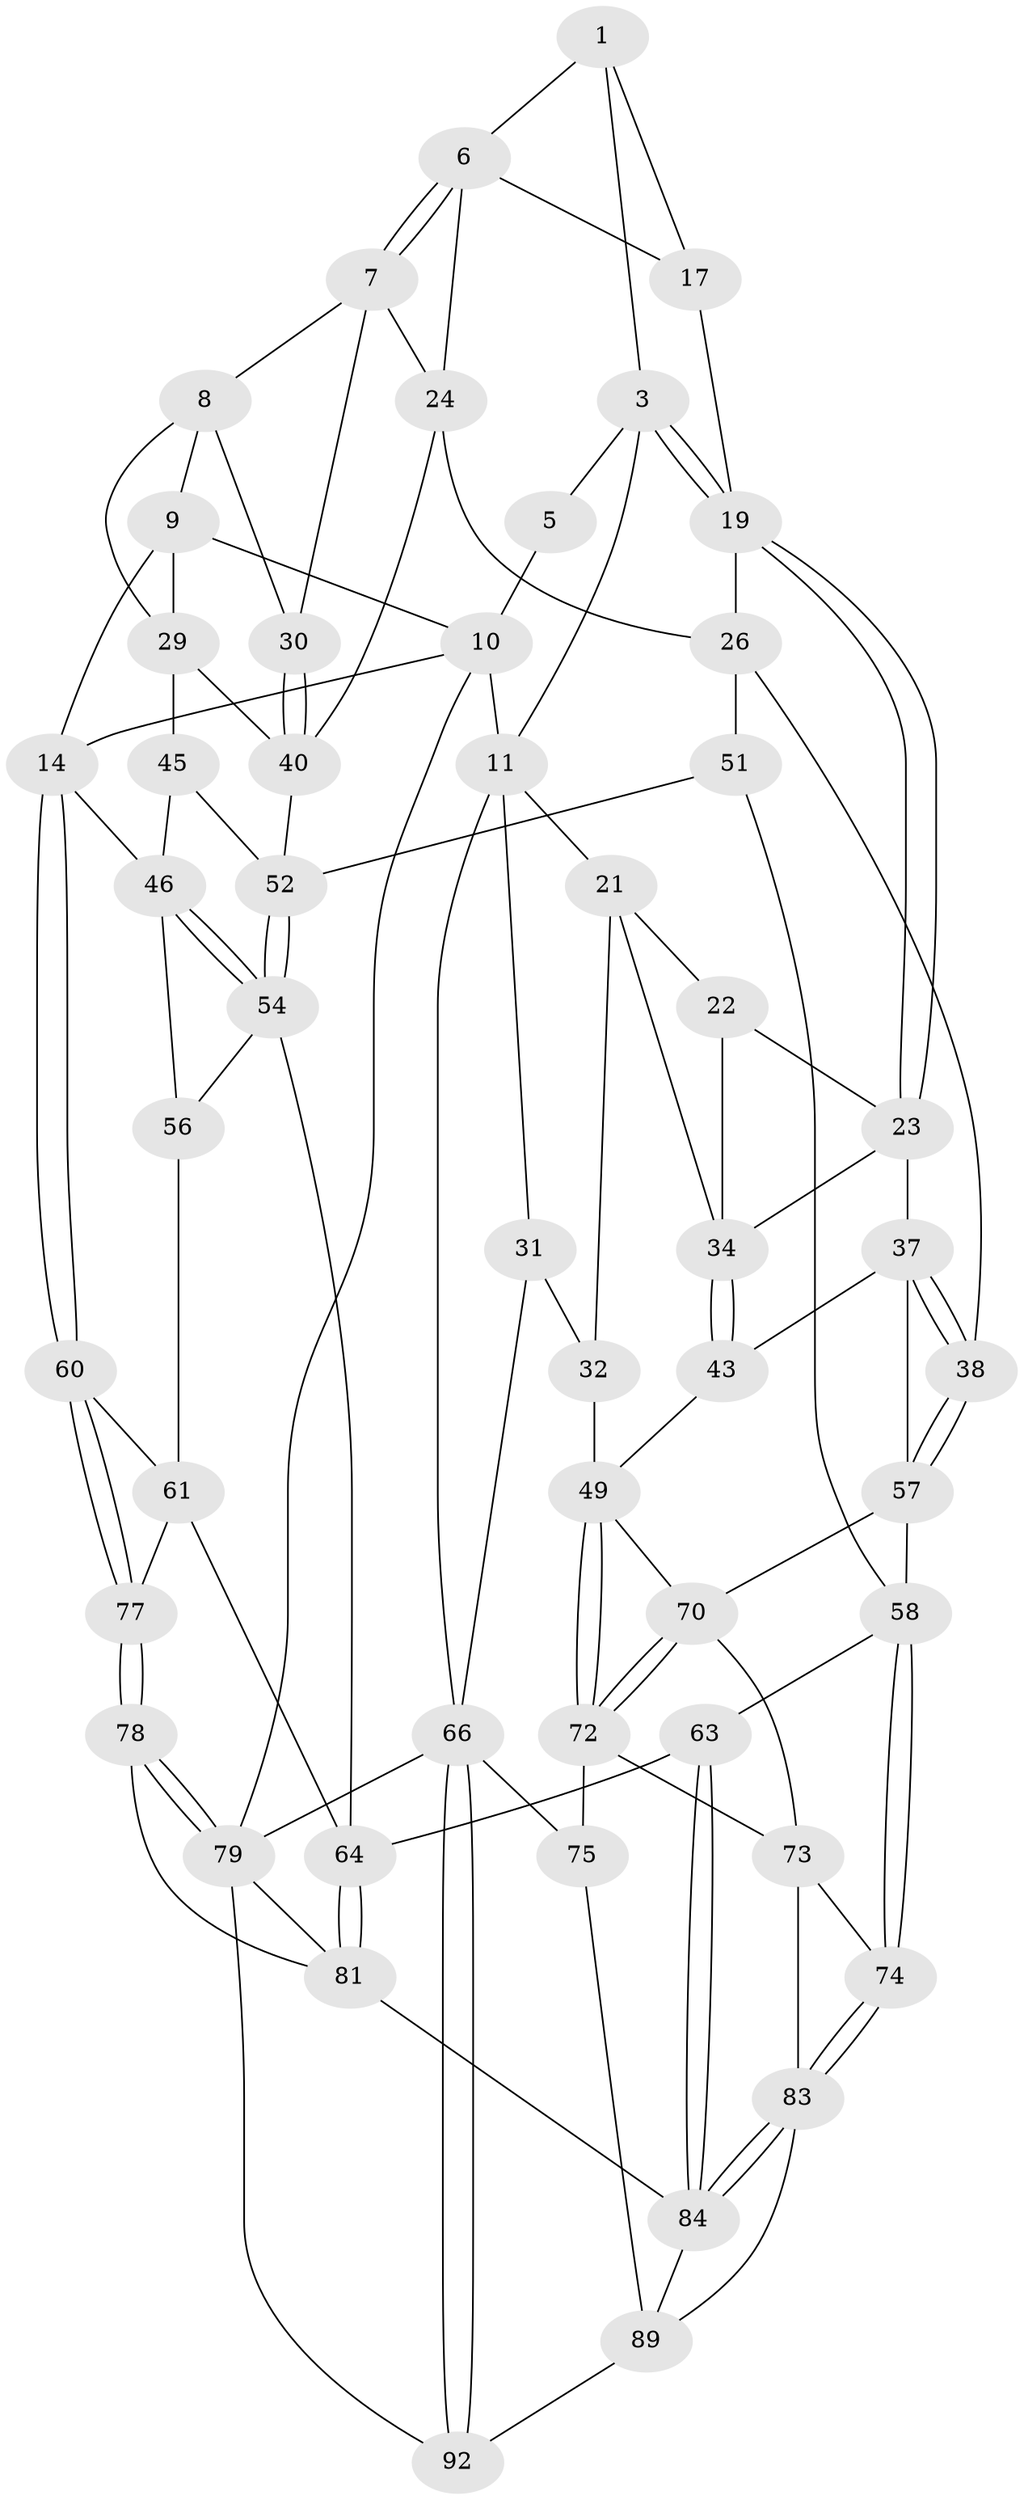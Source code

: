 // original degree distribution, {3: 0.021739130434782608, 5: 0.5, 6: 0.22826086956521738, 4: 0.25}
// Generated by graph-tools (version 1.1) at 2025/11/02/27/25 16:11:51]
// undirected, 53 vertices, 119 edges
graph export_dot {
graph [start="1"]
  node [color=gray90,style=filled];
  1 [pos="+0.412026201773776+0",super="+2"];
  3 [pos="+0.5851651869662078+0.04430028359064604",super="+4"];
  5 [pos="+0.33242465185904235+0"];
  6 [pos="+0.40600002296106646+0.06640948504956368",super="+18"];
  7 [pos="+0.3350126906361706+0.11608258816197606",super="+25"];
  8 [pos="+0.2739201283129285+0.047903699752218754",super="+28"];
  9 [pos="+0.2252273951405488+0",super="+16"];
  10 [pos="+0.22708232444406928+0",super="+13"];
  11 [pos="+0.8316348256537928+0",super="+12"];
  14 [pos="+0+0.2877657408555488",super="+15"];
  17 [pos="+0.47589199953545247+0.08285190319693939"];
  19 [pos="+0.5906996700211175+0.17768164354175656",super="+20"];
  21 [pos="+0.8030059936322532+0.10771344037815384",super="+33"];
  22 [pos="+0.6921615066216824+0.1782461399624271"];
  23 [pos="+0.640562423957576+0.2052718580175364",super="+36"];
  24 [pos="+0.40036323755911823+0.21613986531040127",super="+27"];
  26 [pos="+0.43005082851957643+0.2607941368213431",super="+39"];
  29 [pos="+0.12109779695078123+0.22978982873574663",super="+42"];
  30 [pos="+0.176447100604558+0.20634681949024347"];
  31 [pos="+1+0.1717897435541775",super="+62"];
  32 [pos="+0.9883273526085118+0.23550088971738656",super="+48"];
  34 [pos="+0.8673149819149089+0.2892571859961983",super="+35"];
  37 [pos="+0.6334862850766327+0.3963655922938852",super="+44"];
  38 [pos="+0.5743433113128256+0.43562364301367257"];
  40 [pos="+0.39387841973166177+0.2616975079577121",super="+41"];
  43 [pos="+0.8473651378590435+0.41203627756999567"];
  45 [pos="+0.19194789312556043+0.3600551289059393"];
  46 [pos="+0.16670294088908474+0.4157793630629061",super="+47"];
  49 [pos="+0.9438022733449519+0.4809609281307671",super="+50"];
  51 [pos="+0.37669175847209563+0.4294423226926957"];
  52 [pos="+0.28373936870774374+0.41790393726258335",super="+53"];
  54 [pos="+0.2670613189345258+0.45258816617823683",super="+55"];
  56 [pos="+0.15185237325835574+0.45143046585976637"];
  57 [pos="+0.5741165922358669+0.4368450546413317",super="+69"];
  58 [pos="+0.5539407344280232+0.48095747251378657",super="+59"];
  60 [pos="+0+0.3358457917081358"];
  61 [pos="+0.1279828002046496+0.4833401666615423",super="+68"];
  63 [pos="+0.3780797459578249+0.6747912312519846"];
  64 [pos="+0.33055091246750296+0.6662082780436029",super="+65"];
  66 [pos="+1+1",super="+67"];
  70 [pos="+0.7866301757209212+0.6496306196215276",super="+71"];
  72 [pos="+0.8268491765526942+0.672983985295632",super="+76"];
  73 [pos="+0.6849911396017809+0.6571096888793045",super="+85"];
  74 [pos="+0.6685661933186559+0.6568082559543704"];
  75 [pos="+0.8965115631021658+0.7611193854709682"];
  77 [pos="+0+0.5348551181195466",super="+80"];
  78 [pos="+0+0.9552453845297115",super="+82"];
  79 [pos="+0+1",super="+91"];
  81 [pos="+0.1470925520703348+0.8036799091795581",super="+88"];
  83 [pos="+0.4913860921718861+0.767405200851886",super="+86"];
  84 [pos="+0.4591752906118834+0.7744557569113807",super="+87"];
  89 [pos="+0.7553535179754138+0.9079140639347802",super="+90"];
  92 [pos="+0.7192570848549199+1"];
  1 -- 6;
  1 -- 3;
  1 -- 17;
  3 -- 19;
  3 -- 19;
  3 -- 11;
  3 -- 5;
  5 -- 10;
  6 -- 7;
  6 -- 7;
  6 -- 24;
  6 -- 17;
  7 -- 8;
  7 -- 24;
  7 -- 30;
  8 -- 9;
  8 -- 29;
  8 -- 30;
  9 -- 10;
  9 -- 29;
  9 -- 14;
  10 -- 11;
  10 -- 14;
  10 -- 79;
  11 -- 21;
  11 -- 66;
  11 -- 31;
  14 -- 60;
  14 -- 60;
  14 -- 46;
  17 -- 19;
  19 -- 23;
  19 -- 23;
  19 -- 26;
  21 -- 22;
  21 -- 32;
  21 -- 34;
  22 -- 23;
  22 -- 34;
  23 -- 34;
  23 -- 37;
  24 -- 26;
  24 -- 40;
  26 -- 51;
  26 -- 38;
  29 -- 40;
  29 -- 45;
  30 -- 40;
  30 -- 40;
  31 -- 32 [weight=2];
  31 -- 66;
  32 -- 49;
  34 -- 43;
  34 -- 43;
  37 -- 38;
  37 -- 38;
  37 -- 43;
  37 -- 57;
  38 -- 57;
  38 -- 57;
  40 -- 52;
  43 -- 49;
  45 -- 46;
  45 -- 52;
  46 -- 54;
  46 -- 54;
  46 -- 56;
  49 -- 72;
  49 -- 72;
  49 -- 70;
  51 -- 52;
  51 -- 58;
  52 -- 54;
  52 -- 54;
  54 -- 56;
  54 -- 64;
  56 -- 61;
  57 -- 58;
  57 -- 70;
  58 -- 74;
  58 -- 74;
  58 -- 63;
  60 -- 61;
  60 -- 77;
  60 -- 77;
  61 -- 77;
  61 -- 64;
  63 -- 64;
  63 -- 84;
  63 -- 84;
  64 -- 81;
  64 -- 81;
  66 -- 92;
  66 -- 92;
  66 -- 79;
  66 -- 75;
  70 -- 72;
  70 -- 72;
  70 -- 73;
  72 -- 73;
  72 -- 75;
  73 -- 74;
  73 -- 83;
  74 -- 83;
  74 -- 83;
  75 -- 89;
  77 -- 78 [weight=2];
  77 -- 78;
  78 -- 79;
  78 -- 79;
  78 -- 81;
  79 -- 81;
  79 -- 92;
  81 -- 84;
  83 -- 84;
  83 -- 84;
  83 -- 89;
  84 -- 89;
  89 -- 92;
}
